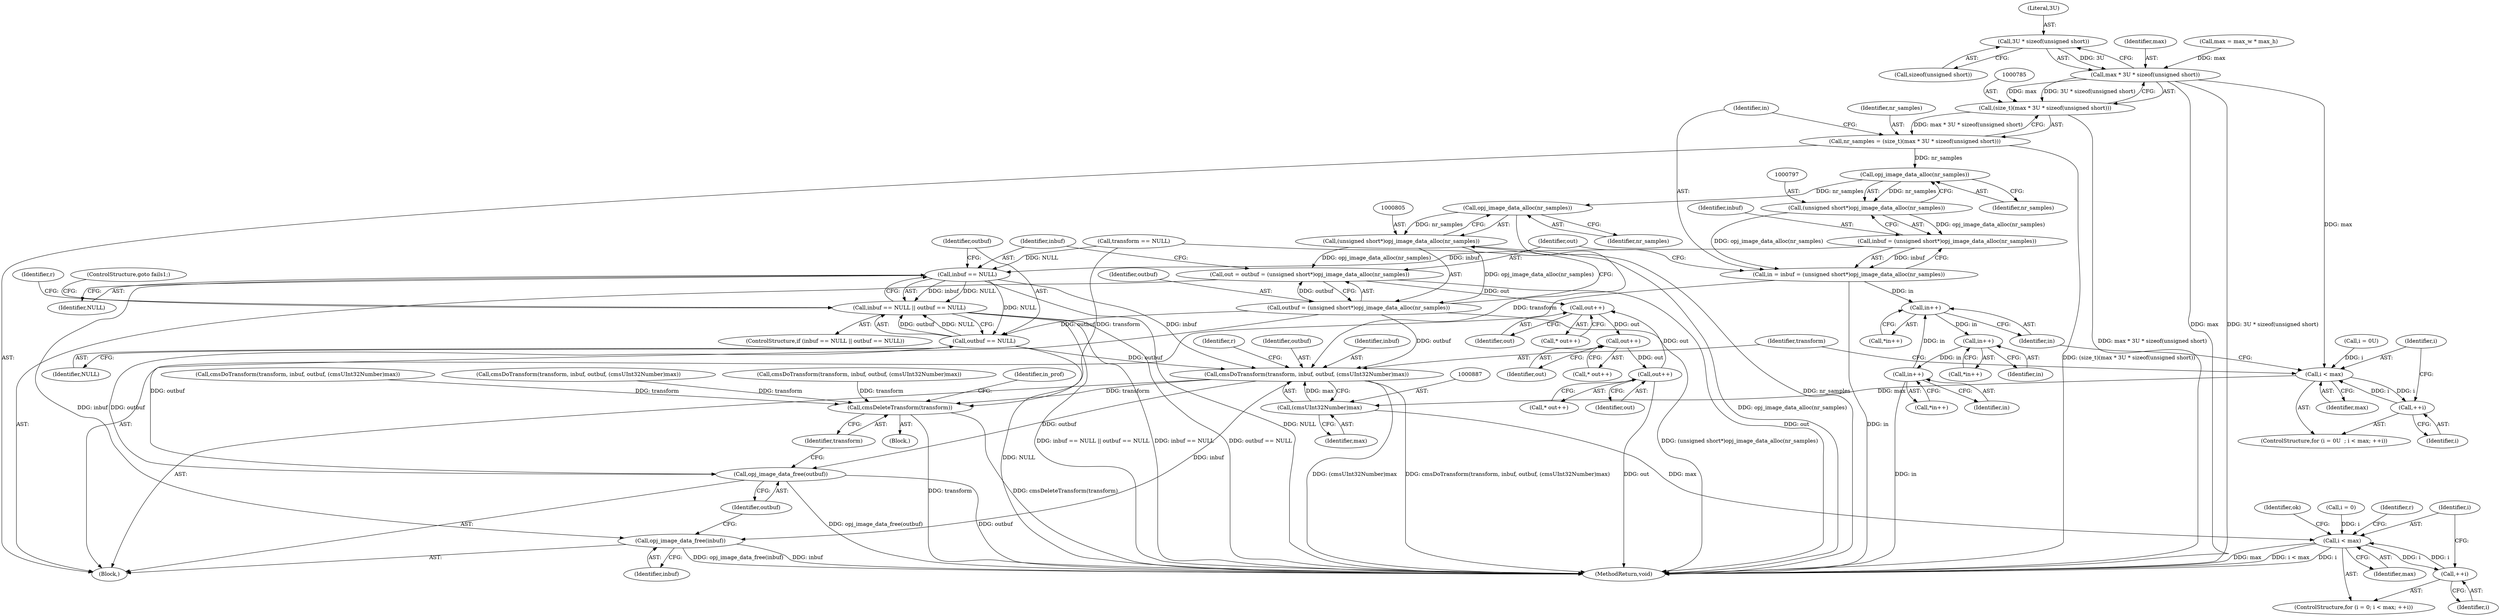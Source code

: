 digraph "0_openjpeg_2e5ab1d9987831c981ff05862e8ccf1381ed58ea@API" {
"1000788" [label="(Call,3U * sizeof(unsigned short))"];
"1000786" [label="(Call,max * 3U * sizeof(unsigned short))"];
"1000784" [label="(Call,(size_t)(max * 3U * sizeof(unsigned short)))"];
"1000782" [label="(Call,nr_samples = (size_t)(max * 3U * sizeof(unsigned short)))"];
"1000798" [label="(Call,opj_image_data_alloc(nr_samples))"];
"1000796" [label="(Call,(unsigned short*)opj_image_data_alloc(nr_samples))"];
"1000792" [label="(Call,in = inbuf = (unsigned short*)opj_image_data_alloc(nr_samples))"];
"1000857" [label="(Call,in++)"];
"1000866" [label="(Call,in++)"];
"1000875" [label="(Call,in++)"];
"1000794" [label="(Call,inbuf = (unsigned short*)opj_image_data_alloc(nr_samples))"];
"1000810" [label="(Call,inbuf == NULL)"];
"1000809" [label="(Call,inbuf == NULL || outbuf == NULL)"];
"1000813" [label="(Call,outbuf == NULL)"];
"1000882" [label="(Call,cmsDoTransform(transform, inbuf, outbuf, (cmsUInt32Number)max))"];
"1000957" [label="(Call,opj_image_data_free(inbuf))"];
"1000959" [label="(Call,opj_image_data_free(outbuf))"];
"1001546" [label="(Call,cmsDeleteTransform(transform))"];
"1000806" [label="(Call,opj_image_data_alloc(nr_samples))"];
"1000804" [label="(Call,(unsigned short*)opj_image_data_alloc(nr_samples))"];
"1000800" [label="(Call,out = outbuf = (unsigned short*)opj_image_data_alloc(nr_samples))"];
"1000933" [label="(Call,out++)"];
"1000942" [label="(Call,out++)"];
"1000951" [label="(Call,out++)"];
"1000802" [label="(Call,outbuf = (unsigned short*)opj_image_data_alloc(nr_samples))"];
"1000849" [label="(Call,i < max)"];
"1000852" [label="(Call,++i)"];
"1000886" [label="(Call,(cmsUInt32Number)max)"];
"1000920" [label="(Call,i < max)"];
"1000923" [label="(Call,++i)"];
"1000943" [label="(Identifier,out)"];
"1000794" [label="(Call,inbuf = (unsigned short*)opj_image_data_alloc(nr_samples))"];
"1000884" [label="(Identifier,inbuf)"];
"1000813" [label="(Call,outbuf == NULL)"];
"1000808" [label="(ControlStructure,if (inbuf == NULL || outbuf == NULL))"];
"1000819" [label="(Identifier,r)"];
"1000793" [label="(Identifier,in)"];
"1000782" [label="(Call,nr_samples = (size_t)(max * 3U * sizeof(unsigned short)))"];
"1000788" [label="(Call,3U * sizeof(unsigned short))"];
"1000958" [label="(Identifier,inbuf)"];
"1001547" [label="(Identifier,transform)"];
"1000784" [label="(Call,(size_t)(max * 3U * sizeof(unsigned short)))"];
"1001560" [label="(MethodReturn,void)"];
"1000807" [label="(Identifier,nr_samples)"];
"1000883" [label="(Identifier,transform)"];
"1000801" [label="(Identifier,out)"];
"1000852" [label="(Call,++i)"];
"1000811" [label="(Identifier,inbuf)"];
"1000800" [label="(Call,out = outbuf = (unsigned short*)opj_image_data_alloc(nr_samples))"];
"1000865" [label="(Call,*in++)"];
"1000923" [label="(Call,++i)"];
"1000921" [label="(Identifier,i)"];
"1000941" [label="(Call,* out++)"];
"1000783" [label="(Identifier,nr_samples)"];
"1000856" [label="(Call,*in++)"];
"1000810" [label="(Call,inbuf == NULL)"];
"1001456" [label="(Call,cmsDoTransform(transform, inbuf, outbuf, (cmsUInt32Number)max))"];
"1000815" [label="(Identifier,NULL)"];
"1000920" [label="(Call,i < max)"];
"1000789" [label="(Literal,3U)"];
"1000888" [label="(Identifier,max)"];
"1000113" [label="(Block,)"];
"1000845" [label="(ControlStructure,for (i = 0U  ; i < max; ++i))"];
"1000954" [label="(Identifier,ok)"];
"1000806" [label="(Call,opj_image_data_alloc(nr_samples))"];
"1000934" [label="(Identifier,out)"];
"1000802" [label="(Call,outbuf = (unsigned short*)opj_image_data_alloc(nr_samples))"];
"1000786" [label="(Call,max * 3U * sizeof(unsigned short))"];
"1000692" [label="(Call,cmsDoTransform(transform, inbuf, outbuf, (cmsUInt32Number)max))"];
"1000850" [label="(Identifier,i)"];
"1000886" [label="(Call,(cmsUInt32Number)max)"];
"1000787" [label="(Identifier,max)"];
"1000916" [label="(ControlStructure,for (i = 0; i < max; ++i))"];
"1000960" [label="(Identifier,outbuf)"];
"1000857" [label="(Call,in++)"];
"1000917" [label="(Call,i = 0)"];
"1000812" [label="(Identifier,NULL)"];
"1000924" [label="(Identifier,i)"];
"1000932" [label="(Call,* out++)"];
"1000809" [label="(Call,inbuf == NULL || outbuf == NULL)"];
"1000853" [label="(Identifier,i)"];
"1000846" [label="(Call,i = 0U)"];
"1001546" [label="(Call,cmsDeleteTransform(transform))"];
"1000803" [label="(Identifier,outbuf)"];
"1001170" [label="(Call,cmsDoTransform(transform, inbuf, outbuf, (cmsUInt32Number)max))"];
"1000922" [label="(Identifier,max)"];
"1000849" [label="(Call,i < max)"];
"1000875" [label="(Call,in++)"];
"1000957" [label="(Call,opj_image_data_free(inbuf))"];
"1000951" [label="(Call,out++)"];
"1000890" [label="(Identifier,r)"];
"1000777" [label="(Call,max = max_w * max_h)"];
"1000876" [label="(Identifier,in)"];
"1000933" [label="(Call,out++)"];
"1000817" [label="(ControlStructure,goto fails1;)"];
"1000942" [label="(Call,out++)"];
"1000866" [label="(Call,in++)"];
"1000814" [label="(Identifier,outbuf)"];
"1000772" [label="(Block,)"];
"1000867" [label="(Identifier,in)"];
"1000798" [label="(Call,opj_image_data_alloc(nr_samples))"];
"1001549" [label="(Identifier,in_prof)"];
"1000950" [label="(Call,* out++)"];
"1000874" [label="(Call,*in++)"];
"1000804" [label="(Call,(unsigned short*)opj_image_data_alloc(nr_samples))"];
"1000858" [label="(Identifier,in)"];
"1000799" [label="(Identifier,nr_samples)"];
"1000792" [label="(Call,in = inbuf = (unsigned short*)opj_image_data_alloc(nr_samples))"];
"1000882" [label="(Call,cmsDoTransform(transform, inbuf, outbuf, (cmsUInt32Number)max))"];
"1000851" [label="(Identifier,max)"];
"1000885" [label="(Identifier,outbuf)"];
"1000790" [label="(Call,sizeof(unsigned short))"];
"1000952" [label="(Identifier,out)"];
"1000492" [label="(Call,transform == NULL)"];
"1000929" [label="(Identifier,r)"];
"1000795" [label="(Identifier,inbuf)"];
"1000959" [label="(Call,opj_image_data_free(outbuf))"];
"1000796" [label="(Call,(unsigned short*)opj_image_data_alloc(nr_samples))"];
"1000788" -> "1000786"  [label="AST: "];
"1000788" -> "1000790"  [label="CFG: "];
"1000789" -> "1000788"  [label="AST: "];
"1000790" -> "1000788"  [label="AST: "];
"1000786" -> "1000788"  [label="CFG: "];
"1000788" -> "1000786"  [label="DDG: 3U"];
"1000786" -> "1000784"  [label="AST: "];
"1000787" -> "1000786"  [label="AST: "];
"1000784" -> "1000786"  [label="CFG: "];
"1000786" -> "1001560"  [label="DDG: 3U * sizeof(unsigned short)"];
"1000786" -> "1001560"  [label="DDG: max"];
"1000786" -> "1000784"  [label="DDG: max"];
"1000786" -> "1000784"  [label="DDG: 3U * sizeof(unsigned short)"];
"1000777" -> "1000786"  [label="DDG: max"];
"1000786" -> "1000849"  [label="DDG: max"];
"1000784" -> "1000782"  [label="AST: "];
"1000785" -> "1000784"  [label="AST: "];
"1000782" -> "1000784"  [label="CFG: "];
"1000784" -> "1001560"  [label="DDG: max * 3U * sizeof(unsigned short)"];
"1000784" -> "1000782"  [label="DDG: max * 3U * sizeof(unsigned short)"];
"1000782" -> "1000772"  [label="AST: "];
"1000783" -> "1000782"  [label="AST: "];
"1000793" -> "1000782"  [label="CFG: "];
"1000782" -> "1001560"  [label="DDG: (size_t)(max * 3U * sizeof(unsigned short))"];
"1000782" -> "1000798"  [label="DDG: nr_samples"];
"1000798" -> "1000796"  [label="AST: "];
"1000798" -> "1000799"  [label="CFG: "];
"1000799" -> "1000798"  [label="AST: "];
"1000796" -> "1000798"  [label="CFG: "];
"1000798" -> "1000796"  [label="DDG: nr_samples"];
"1000798" -> "1000806"  [label="DDG: nr_samples"];
"1000796" -> "1000794"  [label="AST: "];
"1000797" -> "1000796"  [label="AST: "];
"1000794" -> "1000796"  [label="CFG: "];
"1000796" -> "1000792"  [label="DDG: opj_image_data_alloc(nr_samples)"];
"1000796" -> "1000794"  [label="DDG: opj_image_data_alloc(nr_samples)"];
"1000792" -> "1000772"  [label="AST: "];
"1000792" -> "1000794"  [label="CFG: "];
"1000793" -> "1000792"  [label="AST: "];
"1000794" -> "1000792"  [label="AST: "];
"1000801" -> "1000792"  [label="CFG: "];
"1000792" -> "1001560"  [label="DDG: in"];
"1000794" -> "1000792"  [label="DDG: inbuf"];
"1000792" -> "1000857"  [label="DDG: in"];
"1000857" -> "1000856"  [label="AST: "];
"1000857" -> "1000858"  [label="CFG: "];
"1000858" -> "1000857"  [label="AST: "];
"1000856" -> "1000857"  [label="CFG: "];
"1000875" -> "1000857"  [label="DDG: in"];
"1000857" -> "1000866"  [label="DDG: in"];
"1000866" -> "1000865"  [label="AST: "];
"1000866" -> "1000867"  [label="CFG: "];
"1000867" -> "1000866"  [label="AST: "];
"1000865" -> "1000866"  [label="CFG: "];
"1000866" -> "1000875"  [label="DDG: in"];
"1000875" -> "1000874"  [label="AST: "];
"1000875" -> "1000876"  [label="CFG: "];
"1000876" -> "1000875"  [label="AST: "];
"1000874" -> "1000875"  [label="CFG: "];
"1000875" -> "1001560"  [label="DDG: in"];
"1000795" -> "1000794"  [label="AST: "];
"1000794" -> "1000810"  [label="DDG: inbuf"];
"1000810" -> "1000809"  [label="AST: "];
"1000810" -> "1000812"  [label="CFG: "];
"1000811" -> "1000810"  [label="AST: "];
"1000812" -> "1000810"  [label="AST: "];
"1000814" -> "1000810"  [label="CFG: "];
"1000809" -> "1000810"  [label="CFG: "];
"1000810" -> "1001560"  [label="DDG: NULL"];
"1000810" -> "1000809"  [label="DDG: inbuf"];
"1000810" -> "1000809"  [label="DDG: NULL"];
"1000492" -> "1000810"  [label="DDG: NULL"];
"1000810" -> "1000813"  [label="DDG: NULL"];
"1000810" -> "1000882"  [label="DDG: inbuf"];
"1000810" -> "1000957"  [label="DDG: inbuf"];
"1000809" -> "1000808"  [label="AST: "];
"1000809" -> "1000813"  [label="CFG: "];
"1000813" -> "1000809"  [label="AST: "];
"1000817" -> "1000809"  [label="CFG: "];
"1000819" -> "1000809"  [label="CFG: "];
"1000809" -> "1001560"  [label="DDG: inbuf == NULL"];
"1000809" -> "1001560"  [label="DDG: inbuf == NULL || outbuf == NULL"];
"1000809" -> "1001560"  [label="DDG: outbuf == NULL"];
"1000813" -> "1000809"  [label="DDG: outbuf"];
"1000813" -> "1000809"  [label="DDG: NULL"];
"1000813" -> "1000815"  [label="CFG: "];
"1000814" -> "1000813"  [label="AST: "];
"1000815" -> "1000813"  [label="AST: "];
"1000813" -> "1001560"  [label="DDG: NULL"];
"1000802" -> "1000813"  [label="DDG: outbuf"];
"1000813" -> "1000882"  [label="DDG: outbuf"];
"1000813" -> "1000959"  [label="DDG: outbuf"];
"1000882" -> "1000772"  [label="AST: "];
"1000882" -> "1000886"  [label="CFG: "];
"1000883" -> "1000882"  [label="AST: "];
"1000884" -> "1000882"  [label="AST: "];
"1000885" -> "1000882"  [label="AST: "];
"1000886" -> "1000882"  [label="AST: "];
"1000890" -> "1000882"  [label="CFG: "];
"1000882" -> "1001560"  [label="DDG: (cmsUInt32Number)max"];
"1000882" -> "1001560"  [label="DDG: cmsDoTransform(transform, inbuf, outbuf, (cmsUInt32Number)max)"];
"1000492" -> "1000882"  [label="DDG: transform"];
"1000802" -> "1000882"  [label="DDG: outbuf"];
"1000886" -> "1000882"  [label="DDG: max"];
"1000882" -> "1000957"  [label="DDG: inbuf"];
"1000882" -> "1000959"  [label="DDG: outbuf"];
"1000882" -> "1001546"  [label="DDG: transform"];
"1000957" -> "1000772"  [label="AST: "];
"1000957" -> "1000958"  [label="CFG: "];
"1000958" -> "1000957"  [label="AST: "];
"1000960" -> "1000957"  [label="CFG: "];
"1000957" -> "1001560"  [label="DDG: opj_image_data_free(inbuf)"];
"1000957" -> "1001560"  [label="DDG: inbuf"];
"1000959" -> "1000772"  [label="AST: "];
"1000959" -> "1000960"  [label="CFG: "];
"1000960" -> "1000959"  [label="AST: "];
"1001547" -> "1000959"  [label="CFG: "];
"1000959" -> "1001560"  [label="DDG: outbuf"];
"1000959" -> "1001560"  [label="DDG: opj_image_data_free(outbuf)"];
"1000802" -> "1000959"  [label="DDG: outbuf"];
"1001546" -> "1000113"  [label="AST: "];
"1001546" -> "1001547"  [label="CFG: "];
"1001547" -> "1001546"  [label="AST: "];
"1001549" -> "1001546"  [label="CFG: "];
"1001546" -> "1001560"  [label="DDG: transform"];
"1001546" -> "1001560"  [label="DDG: cmsDeleteTransform(transform)"];
"1000692" -> "1001546"  [label="DDG: transform"];
"1001170" -> "1001546"  [label="DDG: transform"];
"1000492" -> "1001546"  [label="DDG: transform"];
"1001456" -> "1001546"  [label="DDG: transform"];
"1000806" -> "1000804"  [label="AST: "];
"1000806" -> "1000807"  [label="CFG: "];
"1000807" -> "1000806"  [label="AST: "];
"1000804" -> "1000806"  [label="CFG: "];
"1000806" -> "1001560"  [label="DDG: nr_samples"];
"1000806" -> "1000804"  [label="DDG: nr_samples"];
"1000804" -> "1000802"  [label="AST: "];
"1000805" -> "1000804"  [label="AST: "];
"1000802" -> "1000804"  [label="CFG: "];
"1000804" -> "1001560"  [label="DDG: opj_image_data_alloc(nr_samples)"];
"1000804" -> "1000800"  [label="DDG: opj_image_data_alloc(nr_samples)"];
"1000804" -> "1000802"  [label="DDG: opj_image_data_alloc(nr_samples)"];
"1000800" -> "1000772"  [label="AST: "];
"1000800" -> "1000802"  [label="CFG: "];
"1000801" -> "1000800"  [label="AST: "];
"1000802" -> "1000800"  [label="AST: "];
"1000811" -> "1000800"  [label="CFG: "];
"1000800" -> "1001560"  [label="DDG: out"];
"1000802" -> "1000800"  [label="DDG: outbuf"];
"1000800" -> "1000933"  [label="DDG: out"];
"1000933" -> "1000932"  [label="AST: "];
"1000933" -> "1000934"  [label="CFG: "];
"1000934" -> "1000933"  [label="AST: "];
"1000932" -> "1000933"  [label="CFG: "];
"1000951" -> "1000933"  [label="DDG: out"];
"1000933" -> "1000942"  [label="DDG: out"];
"1000942" -> "1000941"  [label="AST: "];
"1000942" -> "1000943"  [label="CFG: "];
"1000943" -> "1000942"  [label="AST: "];
"1000941" -> "1000942"  [label="CFG: "];
"1000942" -> "1000951"  [label="DDG: out"];
"1000951" -> "1000950"  [label="AST: "];
"1000951" -> "1000952"  [label="CFG: "];
"1000952" -> "1000951"  [label="AST: "];
"1000950" -> "1000951"  [label="CFG: "];
"1000951" -> "1001560"  [label="DDG: out"];
"1000803" -> "1000802"  [label="AST: "];
"1000802" -> "1001560"  [label="DDG: (unsigned short*)opj_image_data_alloc(nr_samples)"];
"1000849" -> "1000845"  [label="AST: "];
"1000849" -> "1000851"  [label="CFG: "];
"1000850" -> "1000849"  [label="AST: "];
"1000851" -> "1000849"  [label="AST: "];
"1000858" -> "1000849"  [label="CFG: "];
"1000883" -> "1000849"  [label="CFG: "];
"1000852" -> "1000849"  [label="DDG: i"];
"1000846" -> "1000849"  [label="DDG: i"];
"1000849" -> "1000852"  [label="DDG: i"];
"1000849" -> "1000886"  [label="DDG: max"];
"1000852" -> "1000845"  [label="AST: "];
"1000852" -> "1000853"  [label="CFG: "];
"1000853" -> "1000852"  [label="AST: "];
"1000850" -> "1000852"  [label="CFG: "];
"1000886" -> "1000888"  [label="CFG: "];
"1000887" -> "1000886"  [label="AST: "];
"1000888" -> "1000886"  [label="AST: "];
"1000886" -> "1000920"  [label="DDG: max"];
"1000920" -> "1000916"  [label="AST: "];
"1000920" -> "1000922"  [label="CFG: "];
"1000921" -> "1000920"  [label="AST: "];
"1000922" -> "1000920"  [label="AST: "];
"1000929" -> "1000920"  [label="CFG: "];
"1000954" -> "1000920"  [label="CFG: "];
"1000920" -> "1001560"  [label="DDG: i < max"];
"1000920" -> "1001560"  [label="DDG: i"];
"1000920" -> "1001560"  [label="DDG: max"];
"1000917" -> "1000920"  [label="DDG: i"];
"1000923" -> "1000920"  [label="DDG: i"];
"1000920" -> "1000923"  [label="DDG: i"];
"1000923" -> "1000916"  [label="AST: "];
"1000923" -> "1000924"  [label="CFG: "];
"1000924" -> "1000923"  [label="AST: "];
"1000921" -> "1000923"  [label="CFG: "];
}
